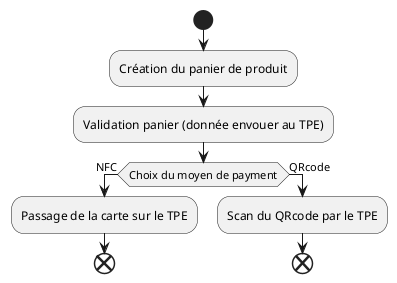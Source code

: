 @startuml
start
:Création du panier de produit;
:Validation panier (donnée envouer au TPE);
if (Choix du moyen de payment) then (NFC)
    :Passage de la carte sur le TPE;
end
else(QRcode)
    :Scan du QRcode par le TPE;
end
@enduml